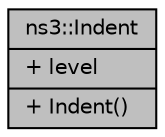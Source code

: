 digraph "ns3::Indent"
{
  edge [fontname="Helvetica",fontsize="10",labelfontname="Helvetica",labelfontsize="10"];
  node [fontname="Helvetica",fontsize="10",shape=record];
  Node1 [label="{ns3::Indent\n|+ level\l|+ Indent()\l}",height=0.2,width=0.4,color="black", fillcolor="grey75", style="filled", fontcolor="black"];
}
